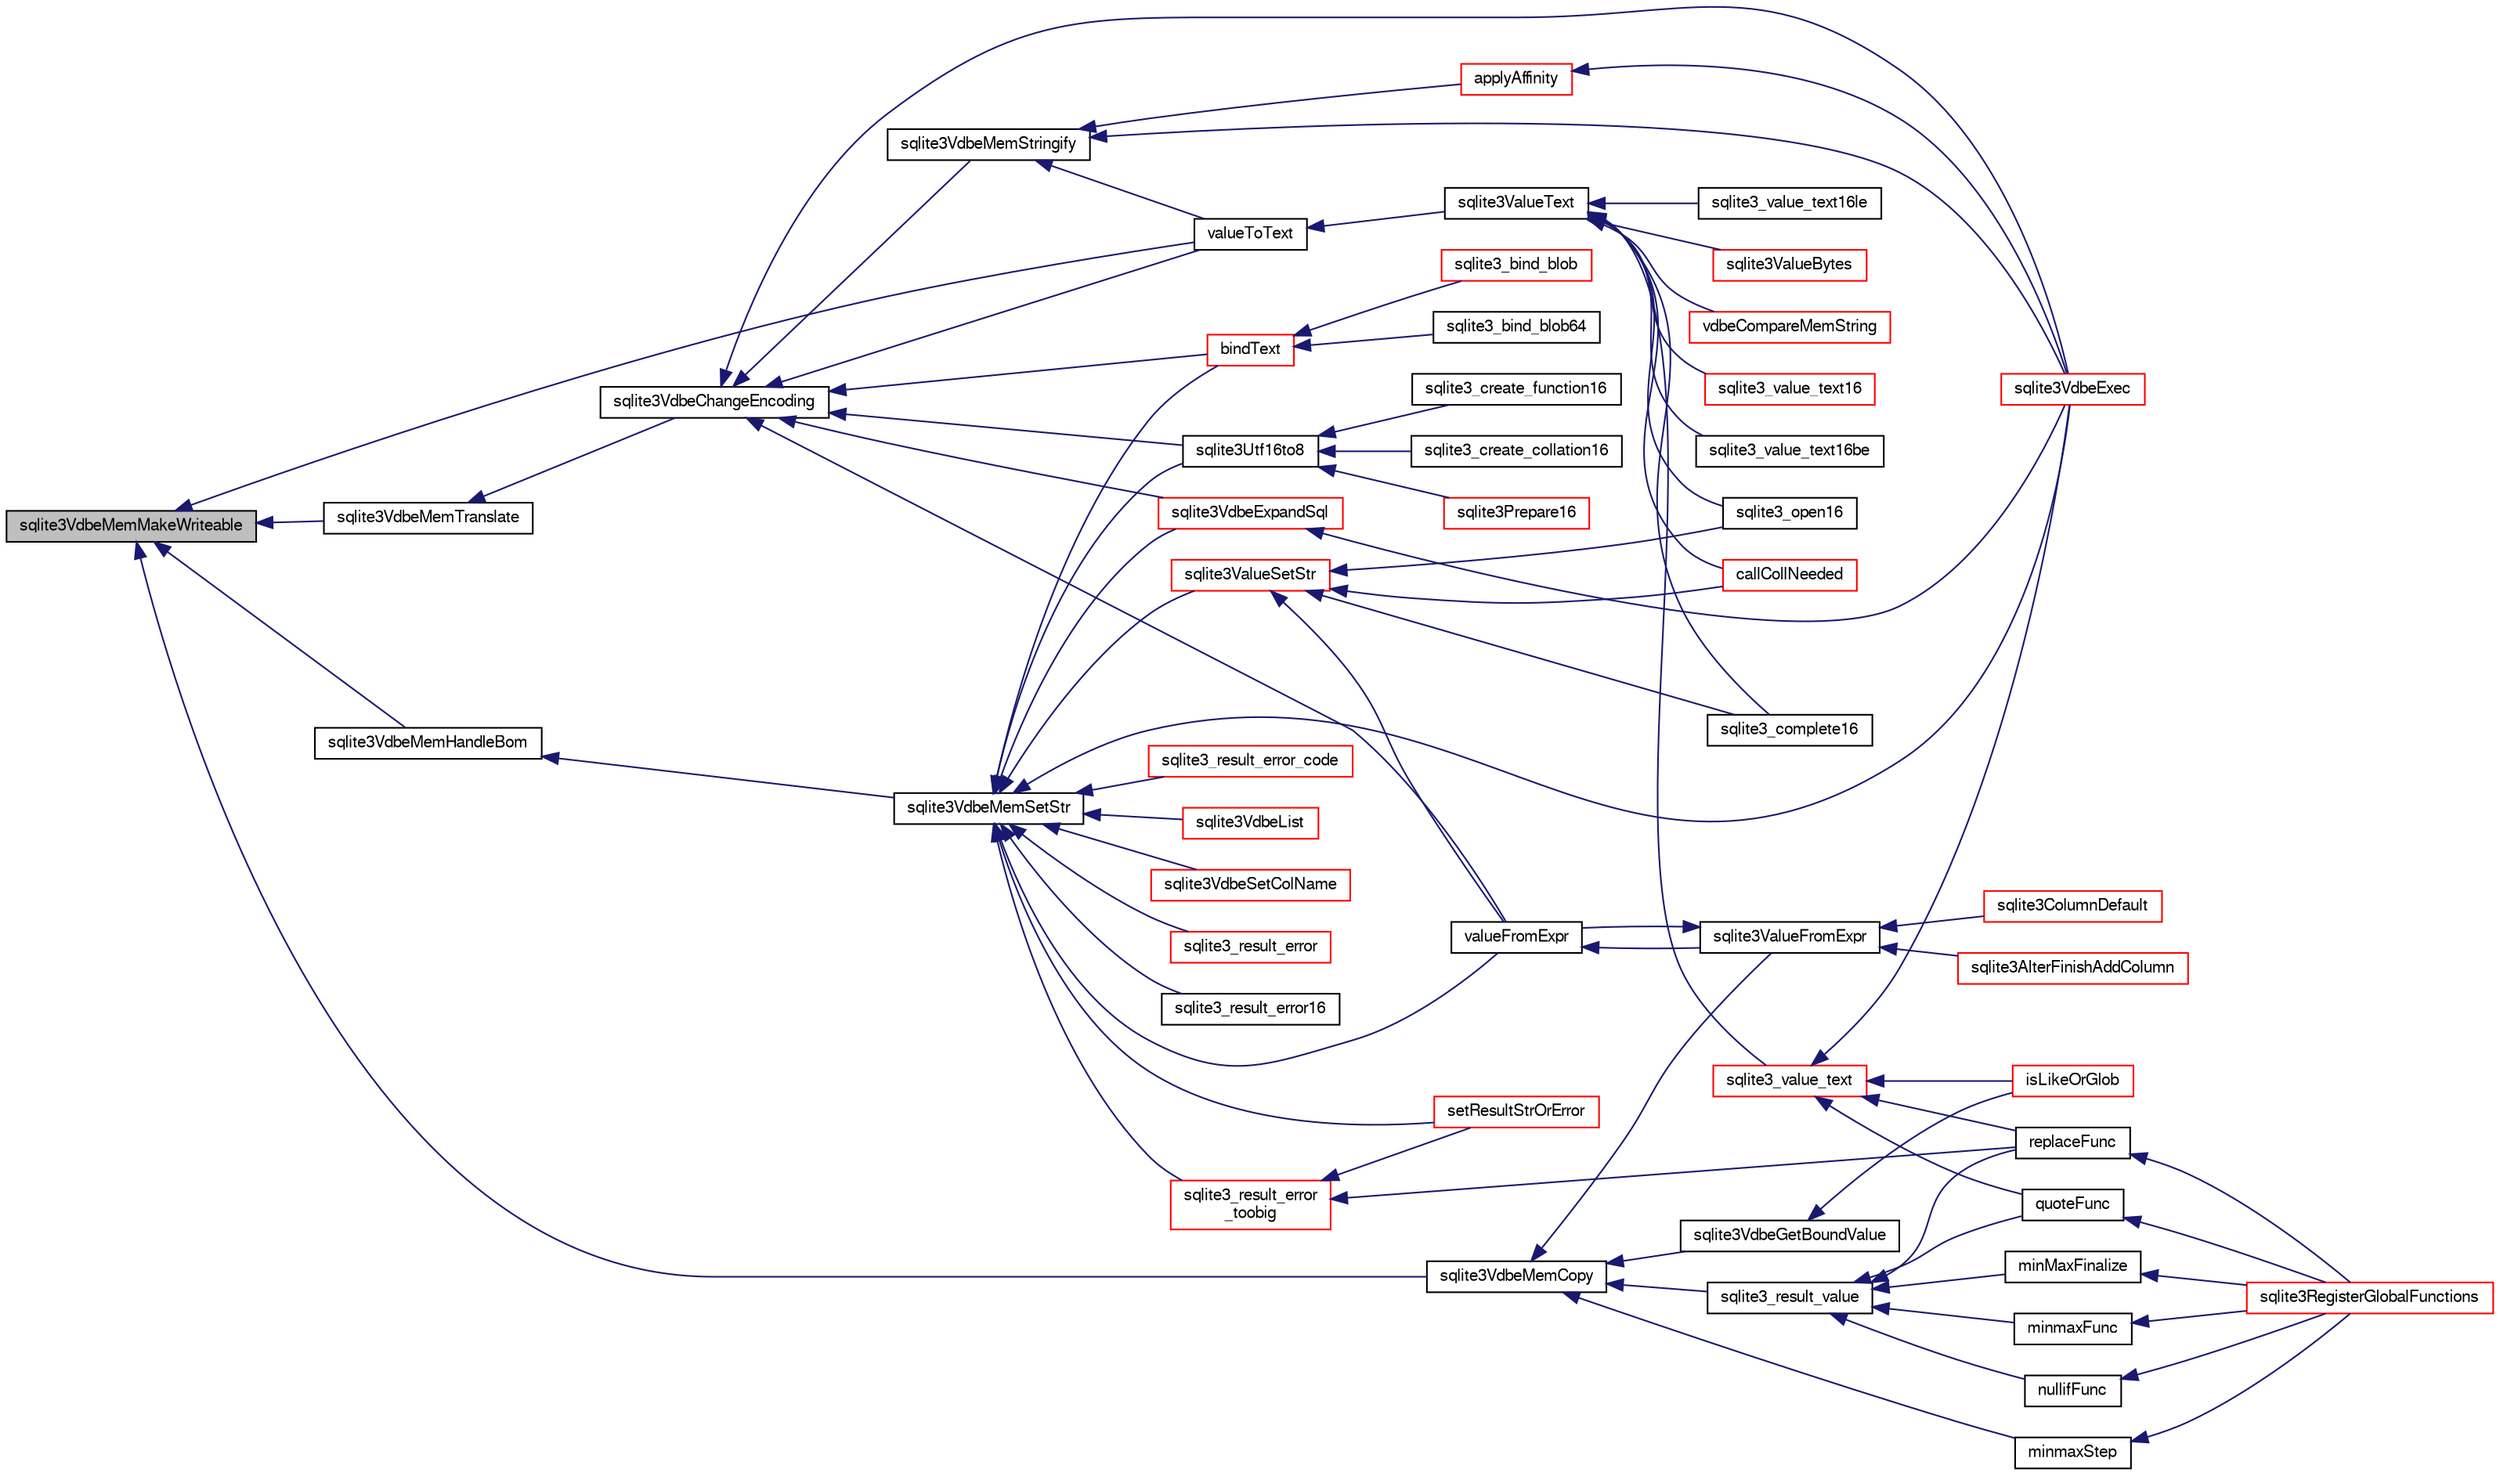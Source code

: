 digraph "sqlite3VdbeMemMakeWriteable"
{
  edge [fontname="FreeSans",fontsize="10",labelfontname="FreeSans",labelfontsize="10"];
  node [fontname="FreeSans",fontsize="10",shape=record];
  rankdir="LR";
  Node772079 [label="sqlite3VdbeMemMakeWriteable",height=0.2,width=0.4,color="black", fillcolor="grey75", style="filled", fontcolor="black"];
  Node772079 -> Node772080 [dir="back",color="midnightblue",fontsize="10",style="solid",fontname="FreeSans"];
  Node772080 [label="sqlite3VdbeMemTranslate",height=0.2,width=0.4,color="black", fillcolor="white", style="filled",URL="$sqlite3_8c.html#adc5f07459f00d96ec7591be255d029f5"];
  Node772080 -> Node772081 [dir="back",color="midnightblue",fontsize="10",style="solid",fontname="FreeSans"];
  Node772081 [label="sqlite3VdbeChangeEncoding",height=0.2,width=0.4,color="black", fillcolor="white", style="filled",URL="$sqlite3_8c.html#aa7cf8e488bf8cf9ec18528f52a40de31"];
  Node772081 -> Node772082 [dir="back",color="midnightblue",fontsize="10",style="solid",fontname="FreeSans"];
  Node772082 [label="sqlite3Utf16to8",height=0.2,width=0.4,color="black", fillcolor="white", style="filled",URL="$sqlite3_8c.html#a2c2d4b96de83192463964b77bdc524ae"];
  Node772082 -> Node772083 [dir="back",color="midnightblue",fontsize="10",style="solid",fontname="FreeSans"];
  Node772083 [label="sqlite3Prepare16",height=0.2,width=0.4,color="red", fillcolor="white", style="filled",URL="$sqlite3_8c.html#a5842e6724b91885125f83c438da1f15b"];
  Node772082 -> Node772086 [dir="back",color="midnightblue",fontsize="10",style="solid",fontname="FreeSans"];
  Node772086 [label="sqlite3_create_function16",height=0.2,width=0.4,color="black", fillcolor="white", style="filled",URL="$sqlite3_8h.html#a8751bf4e2e9dbc53f2df8c00a53b3ace"];
  Node772082 -> Node772087 [dir="back",color="midnightblue",fontsize="10",style="solid",fontname="FreeSans"];
  Node772087 [label="sqlite3_create_collation16",height=0.2,width=0.4,color="black", fillcolor="white", style="filled",URL="$sqlite3_8h.html#a445eeb90caf851d2c8e329142a5ee906"];
  Node772081 -> Node772088 [dir="back",color="midnightblue",fontsize="10",style="solid",fontname="FreeSans"];
  Node772088 [label="sqlite3VdbeMemStringify",height=0.2,width=0.4,color="black", fillcolor="white", style="filled",URL="$sqlite3_8c.html#aaf8a4e6bd1059297d279570e30b7680a"];
  Node772088 -> Node772089 [dir="back",color="midnightblue",fontsize="10",style="solid",fontname="FreeSans"];
  Node772089 [label="valueToText",height=0.2,width=0.4,color="black", fillcolor="white", style="filled",URL="$sqlite3_8c.html#abded1c4848e5c5901949c02af499044c"];
  Node772089 -> Node772090 [dir="back",color="midnightblue",fontsize="10",style="solid",fontname="FreeSans"];
  Node772090 [label="sqlite3ValueText",height=0.2,width=0.4,color="black", fillcolor="white", style="filled",URL="$sqlite3_8c.html#ad567a94e52d1adf81f4857fdba00a59b"];
  Node772090 -> Node772091 [dir="back",color="midnightblue",fontsize="10",style="solid",fontname="FreeSans"];
  Node772091 [label="sqlite3ValueBytes",height=0.2,width=0.4,color="red", fillcolor="white", style="filled",URL="$sqlite3_8c.html#a2eac906bf499092dbbbfbb47ae75ad06"];
  Node772090 -> Node772901 [dir="back",color="midnightblue",fontsize="10",style="solid",fontname="FreeSans"];
  Node772901 [label="vdbeCompareMemString",height=0.2,width=0.4,color="red", fillcolor="white", style="filled",URL="$sqlite3_8c.html#afc618ccf0c8dc5c4de68c35c8b1613c1"];
  Node772090 -> Node772936 [dir="back",color="midnightblue",fontsize="10",style="solid",fontname="FreeSans"];
  Node772936 [label="sqlite3_value_text",height=0.2,width=0.4,color="red", fillcolor="white", style="filled",URL="$sqlite3_8h.html#a78e024c17b349c4d40fd82d0e02a4a2c"];
  Node772936 -> Node772096 [dir="back",color="midnightblue",fontsize="10",style="solid",fontname="FreeSans"];
  Node772096 [label="sqlite3VdbeExec",height=0.2,width=0.4,color="red", fillcolor="white", style="filled",URL="$sqlite3_8c.html#a8ce40a614bdc56719c4d642b1e4dfb21"];
  Node772936 -> Node772711 [dir="back",color="midnightblue",fontsize="10",style="solid",fontname="FreeSans"];
  Node772711 [label="quoteFunc",height=0.2,width=0.4,color="black", fillcolor="white", style="filled",URL="$sqlite3_8c.html#a8e64c0ef376144dfad6a4a3d499056b8"];
  Node772711 -> Node772354 [dir="back",color="midnightblue",fontsize="10",style="solid",fontname="FreeSans"];
  Node772354 [label="sqlite3RegisterGlobalFunctions",height=0.2,width=0.4,color="red", fillcolor="white", style="filled",URL="$sqlite3_8c.html#a9f75bd111010f29e1b8d74344473c4ec"];
  Node772936 -> Node772788 [dir="back",color="midnightblue",fontsize="10",style="solid",fontname="FreeSans"];
  Node772788 [label="replaceFunc",height=0.2,width=0.4,color="black", fillcolor="white", style="filled",URL="$sqlite3_8c.html#a752b98a7c55d204c397a4902b49b1ce4"];
  Node772788 -> Node772354 [dir="back",color="midnightblue",fontsize="10",style="solid",fontname="FreeSans"];
  Node772936 -> Node772204 [dir="back",color="midnightblue",fontsize="10",style="solid",fontname="FreeSans"];
  Node772204 [label="isLikeOrGlob",height=0.2,width=0.4,color="red", fillcolor="white", style="filled",URL="$sqlite3_8c.html#a6c38e495198bf8976f68d1a6ebd74a50"];
  Node772090 -> Node772944 [dir="back",color="midnightblue",fontsize="10",style="solid",fontname="FreeSans"];
  Node772944 [label="sqlite3_value_text16",height=0.2,width=0.4,color="red", fillcolor="white", style="filled",URL="$sqlite3_8h.html#ae934ba629bb0e085a2de4802990f00d1"];
  Node772090 -> Node772947 [dir="back",color="midnightblue",fontsize="10",style="solid",fontname="FreeSans"];
  Node772947 [label="sqlite3_value_text16be",height=0.2,width=0.4,color="black", fillcolor="white", style="filled",URL="$sqlite3_8h.html#af229071bebf3bca9a34476e439bb2d6f"];
  Node772090 -> Node772948 [dir="back",color="midnightblue",fontsize="10",style="solid",fontname="FreeSans"];
  Node772948 [label="sqlite3_value_text16le",height=0.2,width=0.4,color="black", fillcolor="white", style="filled",URL="$sqlite3_8h.html#a7077f9814bbfd409d14ed77ea35e5d86"];
  Node772090 -> Node772798 [dir="back",color="midnightblue",fontsize="10",style="solid",fontname="FreeSans"];
  Node772798 [label="callCollNeeded",height=0.2,width=0.4,color="red", fillcolor="white", style="filled",URL="$sqlite3_8c.html#a4b69d70c8956d161ab4ec05d87ae1054"];
  Node772090 -> Node772799 [dir="back",color="midnightblue",fontsize="10",style="solid",fontname="FreeSans"];
  Node772799 [label="sqlite3_complete16",height=0.2,width=0.4,color="black", fillcolor="white", style="filled",URL="$sqlite3_8h.html#a3260341c2ef82787acca48414a1d03a1"];
  Node772090 -> Node772329 [dir="back",color="midnightblue",fontsize="10",style="solid",fontname="FreeSans"];
  Node772329 [label="sqlite3_open16",height=0.2,width=0.4,color="black", fillcolor="white", style="filled",URL="$sqlite3_8h.html#adbc401bb96713f32e553db32f6f3ca33"];
  Node772088 -> Node772949 [dir="back",color="midnightblue",fontsize="10",style="solid",fontname="FreeSans"];
  Node772949 [label="applyAffinity",height=0.2,width=0.4,color="red", fillcolor="white", style="filled",URL="$sqlite3_8c.html#a9ed2c1bcefa8734a1c341ba28a785486"];
  Node772949 -> Node772096 [dir="back",color="midnightblue",fontsize="10",style="solid",fontname="FreeSans"];
  Node772088 -> Node772096 [dir="back",color="midnightblue",fontsize="10",style="solid",fontname="FreeSans"];
  Node772081 -> Node772089 [dir="back",color="midnightblue",fontsize="10",style="solid",fontname="FreeSans"];
  Node772081 -> Node772542 [dir="back",color="midnightblue",fontsize="10",style="solid",fontname="FreeSans"];
  Node772542 [label="valueFromExpr",height=0.2,width=0.4,color="black", fillcolor="white", style="filled",URL="$sqlite3_8c.html#a08f91b27c0189e8b5bcdea6537466b7c"];
  Node772542 -> Node772543 [dir="back",color="midnightblue",fontsize="10",style="solid",fontname="FreeSans"];
  Node772543 [label="sqlite3ValueFromExpr",height=0.2,width=0.4,color="black", fillcolor="white", style="filled",URL="$sqlite3_8c.html#af103c812684544760641a1cd4d9745df"];
  Node772543 -> Node772542 [dir="back",color="midnightblue",fontsize="10",style="solid",fontname="FreeSans"];
  Node772543 -> Node772273 [dir="back",color="midnightblue",fontsize="10",style="solid",fontname="FreeSans"];
  Node772273 [label="sqlite3AlterFinishAddColumn",height=0.2,width=0.4,color="red", fillcolor="white", style="filled",URL="$sqlite3_8c.html#a392e1e5be904b01216faae16a77c2c31"];
  Node772543 -> Node772544 [dir="back",color="midnightblue",fontsize="10",style="solid",fontname="FreeSans"];
  Node772544 [label="sqlite3ColumnDefault",height=0.2,width=0.4,color="red", fillcolor="white", style="filled",URL="$sqlite3_8c.html#a59f47949957801afdf53735549eacc7d"];
  Node772081 -> Node772743 [dir="back",color="midnightblue",fontsize="10",style="solid",fontname="FreeSans"];
  Node772743 [label="bindText",height=0.2,width=0.4,color="red", fillcolor="white", style="filled",URL="$sqlite3_8c.html#acdec2c68ea6b14a08bcfea9cfd32b2f2"];
  Node772743 -> Node772744 [dir="back",color="midnightblue",fontsize="10",style="solid",fontname="FreeSans"];
  Node772744 [label="sqlite3_bind_blob",height=0.2,width=0.4,color="red", fillcolor="white", style="filled",URL="$sqlite3_8h.html#a6c41c2b6f82188283a846a98d5367885"];
  Node772743 -> Node772746 [dir="back",color="midnightblue",fontsize="10",style="solid",fontname="FreeSans"];
  Node772746 [label="sqlite3_bind_blob64",height=0.2,width=0.4,color="black", fillcolor="white", style="filled",URL="$sqlite3_8h.html#a21616ad282a9d6ea45ee39746f81287a"];
  Node772081 -> Node772759 [dir="back",color="midnightblue",fontsize="10",style="solid",fontname="FreeSans"];
  Node772759 [label="sqlite3VdbeExpandSql",height=0.2,width=0.4,color="red", fillcolor="white", style="filled",URL="$sqlite3_8c.html#a5a497837d5d69b92e7bca23673589c69"];
  Node772759 -> Node772096 [dir="back",color="midnightblue",fontsize="10",style="solid",fontname="FreeSans"];
  Node772081 -> Node772096 [dir="back",color="midnightblue",fontsize="10",style="solid",fontname="FreeSans"];
  Node772079 -> Node772953 [dir="back",color="midnightblue",fontsize="10",style="solid",fontname="FreeSans"];
  Node772953 [label="sqlite3VdbeMemHandleBom",height=0.2,width=0.4,color="black", fillcolor="white", style="filled",URL="$sqlite3_8c.html#a8ac47607e6893715d335a0f6f4b58e3e"];
  Node772953 -> Node772796 [dir="back",color="midnightblue",fontsize="10",style="solid",fontname="FreeSans"];
  Node772796 [label="sqlite3VdbeMemSetStr",height=0.2,width=0.4,color="black", fillcolor="white", style="filled",URL="$sqlite3_8c.html#a9697bec7c3b512483638ea3646191d7d"];
  Node772796 -> Node772082 [dir="back",color="midnightblue",fontsize="10",style="solid",fontname="FreeSans"];
  Node772796 -> Node772542 [dir="back",color="midnightblue",fontsize="10",style="solid",fontname="FreeSans"];
  Node772796 -> Node772797 [dir="back",color="midnightblue",fontsize="10",style="solid",fontname="FreeSans"];
  Node772797 [label="sqlite3ValueSetStr",height=0.2,width=0.4,color="red", fillcolor="white", style="filled",URL="$sqlite3_8c.html#a1fd40749f47941ee97ff6d798e2bc67e"];
  Node772797 -> Node772542 [dir="back",color="midnightblue",fontsize="10",style="solid",fontname="FreeSans"];
  Node772797 -> Node772798 [dir="back",color="midnightblue",fontsize="10",style="solid",fontname="FreeSans"];
  Node772797 -> Node772799 [dir="back",color="midnightblue",fontsize="10",style="solid",fontname="FreeSans"];
  Node772797 -> Node772329 [dir="back",color="midnightblue",fontsize="10",style="solid",fontname="FreeSans"];
  Node772796 -> Node772585 [dir="back",color="midnightblue",fontsize="10",style="solid",fontname="FreeSans"];
  Node772585 [label="sqlite3VdbeList",height=0.2,width=0.4,color="red", fillcolor="white", style="filled",URL="$sqlite3_8c.html#a61f5dfb765135a9982025bab8944f7fd"];
  Node772796 -> Node772800 [dir="back",color="midnightblue",fontsize="10",style="solid",fontname="FreeSans"];
  Node772800 [label="sqlite3VdbeSetColName",height=0.2,width=0.4,color="red", fillcolor="white", style="filled",URL="$sqlite3_8c.html#a05534e7d71a734a43c35ae061ef45e6e"];
  Node772796 -> Node772803 [dir="back",color="midnightblue",fontsize="10",style="solid",fontname="FreeSans"];
  Node772803 [label="setResultStrOrError",height=0.2,width=0.4,color="red", fillcolor="white", style="filled",URL="$sqlite3_8c.html#af1d0f45c261a19434fad327798cc6d6b"];
  Node772796 -> Node772821 [dir="back",color="midnightblue",fontsize="10",style="solid",fontname="FreeSans"];
  Node772821 [label="sqlite3_result_error",height=0.2,width=0.4,color="red", fillcolor="white", style="filled",URL="$sqlite3_8h.html#a577161e1b67908b94f47007aaa6ae4c4"];
  Node772796 -> Node772829 [dir="back",color="midnightblue",fontsize="10",style="solid",fontname="FreeSans"];
  Node772829 [label="sqlite3_result_error16",height=0.2,width=0.4,color="black", fillcolor="white", style="filled",URL="$sqlite3_8h.html#a2baa2d4dd3dc187608d942f3edfd46da"];
  Node772796 -> Node772830 [dir="back",color="midnightblue",fontsize="10",style="solid",fontname="FreeSans"];
  Node772830 [label="sqlite3_result_error_code",height=0.2,width=0.4,color="red", fillcolor="white", style="filled",URL="$sqlite3_8h.html#ac7ad2457fb9a1b7b772caf8e48deb8bc"];
  Node772796 -> Node772831 [dir="back",color="midnightblue",fontsize="10",style="solid",fontname="FreeSans"];
  Node772831 [label="sqlite3_result_error\l_toobig",height=0.2,width=0.4,color="red", fillcolor="white", style="filled",URL="$sqlite3_8h.html#ad4f0c5e8c9421d0c4550c1a108221abe"];
  Node772831 -> Node772803 [dir="back",color="midnightblue",fontsize="10",style="solid",fontname="FreeSans"];
  Node772831 -> Node772788 [dir="back",color="midnightblue",fontsize="10",style="solid",fontname="FreeSans"];
  Node772796 -> Node772743 [dir="back",color="midnightblue",fontsize="10",style="solid",fontname="FreeSans"];
  Node772796 -> Node772759 [dir="back",color="midnightblue",fontsize="10",style="solid",fontname="FreeSans"];
  Node772796 -> Node772096 [dir="back",color="midnightblue",fontsize="10",style="solid",fontname="FreeSans"];
  Node772079 -> Node772954 [dir="back",color="midnightblue",fontsize="10",style="solid",fontname="FreeSans"];
  Node772954 [label="sqlite3VdbeMemCopy",height=0.2,width=0.4,color="black", fillcolor="white", style="filled",URL="$sqlite3_8c.html#a3a04f985c3c7cac7c7958b872fb3f781"];
  Node772954 -> Node772543 [dir="back",color="midnightblue",fontsize="10",style="solid",fontname="FreeSans"];
  Node772954 -> Node772952 [dir="back",color="midnightblue",fontsize="10",style="solid",fontname="FreeSans"];
  Node772952 [label="sqlite3VdbeGetBoundValue",height=0.2,width=0.4,color="black", fillcolor="white", style="filled",URL="$sqlite3_8c.html#a4a816e353a950be4e752c157eb7437b5"];
  Node772952 -> Node772204 [dir="back",color="midnightblue",fontsize="10",style="solid",fontname="FreeSans"];
  Node772954 -> Node772955 [dir="back",color="midnightblue",fontsize="10",style="solid",fontname="FreeSans"];
  Node772955 [label="sqlite3_result_value",height=0.2,width=0.4,color="black", fillcolor="white", style="filled",URL="$sqlite3_8h.html#af572c2d6f23377fc4d794b6946d5b3ed"];
  Node772955 -> Node772929 [dir="back",color="midnightblue",fontsize="10",style="solid",fontname="FreeSans"];
  Node772929 [label="minmaxFunc",height=0.2,width=0.4,color="black", fillcolor="white", style="filled",URL="$sqlite3_8c.html#a4d00f48b948fd73cb70bcfd1efc0bfb0"];
  Node772929 -> Node772354 [dir="back",color="midnightblue",fontsize="10",style="solid",fontname="FreeSans"];
  Node772955 -> Node772930 [dir="back",color="midnightblue",fontsize="10",style="solid",fontname="FreeSans"];
  Node772930 [label="nullifFunc",height=0.2,width=0.4,color="black", fillcolor="white", style="filled",URL="$sqlite3_8c.html#aa677b6612cd4e6630438b729f56cd3e6"];
  Node772930 -> Node772354 [dir="back",color="midnightblue",fontsize="10",style="solid",fontname="FreeSans"];
  Node772955 -> Node772711 [dir="back",color="midnightblue",fontsize="10",style="solid",fontname="FreeSans"];
  Node772955 -> Node772788 [dir="back",color="midnightblue",fontsize="10",style="solid",fontname="FreeSans"];
  Node772955 -> Node772843 [dir="back",color="midnightblue",fontsize="10",style="solid",fontname="FreeSans"];
  Node772843 [label="minMaxFinalize",height=0.2,width=0.4,color="black", fillcolor="white", style="filled",URL="$sqlite3_8c.html#a0439dd90934a2dee93517c50884d5924"];
  Node772843 -> Node772354 [dir="back",color="midnightblue",fontsize="10",style="solid",fontname="FreeSans"];
  Node772954 -> Node772842 [dir="back",color="midnightblue",fontsize="10",style="solid",fontname="FreeSans"];
  Node772842 [label="minmaxStep",height=0.2,width=0.4,color="black", fillcolor="white", style="filled",URL="$sqlite3_8c.html#a5b4c0da0f3b61d7ff25ebd30aa22cca4"];
  Node772842 -> Node772354 [dir="back",color="midnightblue",fontsize="10",style="solid",fontname="FreeSans"];
  Node772079 -> Node772089 [dir="back",color="midnightblue",fontsize="10",style="solid",fontname="FreeSans"];
}
